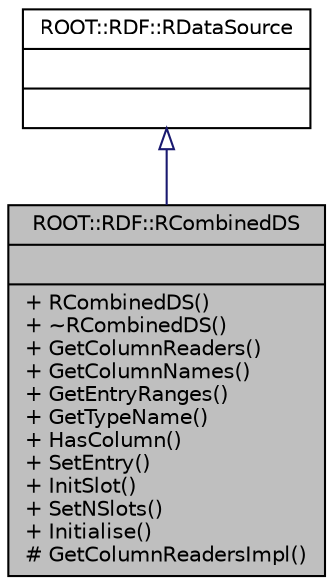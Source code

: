 digraph "ROOT::RDF::RCombinedDS"
{
 // INTERACTIVE_SVG=YES
  bgcolor="transparent";
  edge [fontname="Helvetica",fontsize="10",labelfontname="Helvetica",labelfontsize="10"];
  node [fontname="Helvetica",fontsize="10",shape=record];
  Node1 [label="{ROOT::RDF::RCombinedDS\n||+ RCombinedDS()\l+ ~RCombinedDS()\l+ GetColumnReaders()\l+ GetColumnNames()\l+ GetEntryRanges()\l+ GetTypeName()\l+ HasColumn()\l+ SetEntry()\l+ InitSlot()\l+ SetNSlots()\l+ Initialise()\l# GetColumnReadersImpl()\l}",height=0.2,width=0.4,color="black", fillcolor="grey75", style="filled", fontcolor="black"];
  Node2 -> Node1 [dir="back",color="midnightblue",fontsize="10",style="solid",arrowtail="onormal",fontname="Helvetica"];
  Node2 [label="{ROOT::RDF::RDataSource\n||}",height=0.2,width=0.4,color="black",URL="$de/d93/classROOT_1_1RDF_1_1RDataSource.html"];
}
